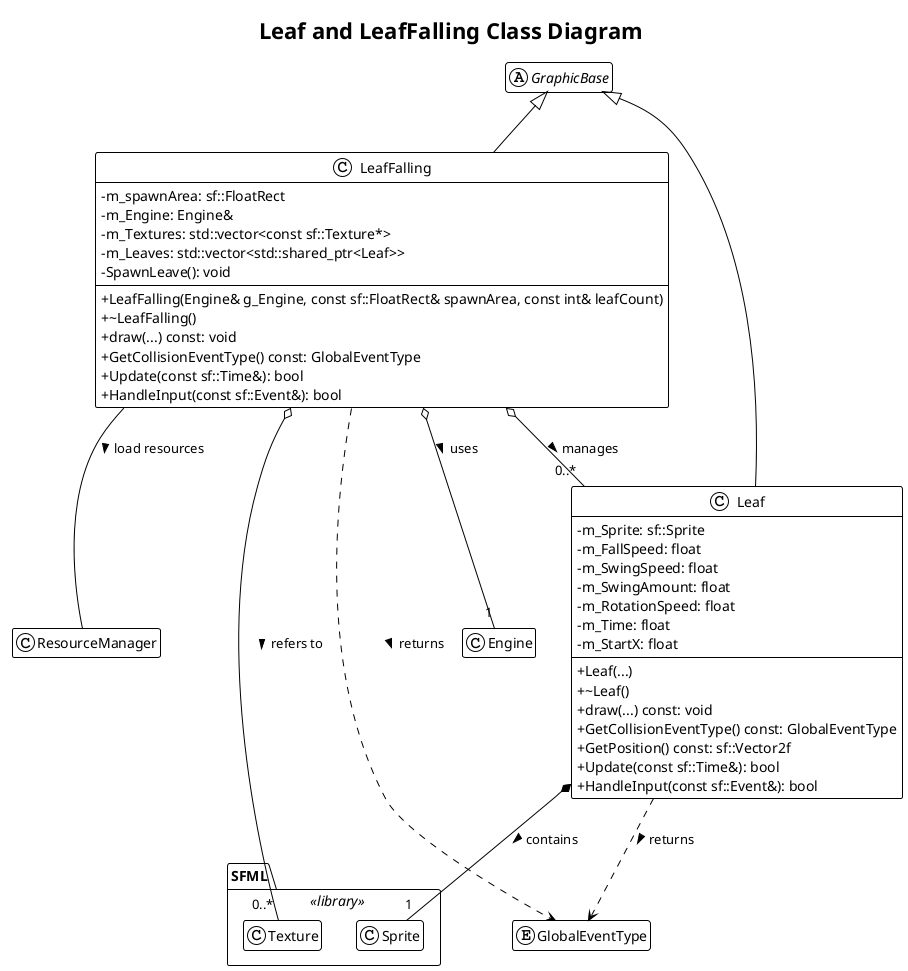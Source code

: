 @startuml
!theme plain
title Leaf and LeafFalling Class Diagram

' Settings
skinparam classAttributeIconSize 0
hide empty members

' --- SFML Library ---
package SFML <<library>> {
}

' --- Application Classes ---
class Engine
enum GlobalEventType
abstract class GraphicBase

class Leaf {
    - m_Sprite: sf::Sprite
    - m_FallSpeed: float
    - m_SwingSpeed: float
    - m_SwingAmount: float
    - m_RotationSpeed: float
    - m_Time: float
    - m_StartX: float
    --
    + Leaf(...)
    + ~Leaf()
    + draw(...) const: void
    + GetCollisionEventType() const: GlobalEventType
    + GetPosition() const: sf::Vector2f
    + Update(const sf::Time&): bool
    + HandleInput(const sf::Event&): bool
}

class LeafFalling {
    - m_spawnArea: sf::FloatRect
    - m_Engine: Engine&
    - m_Textures: std::vector<const sf::Texture*>
    - m_Leaves: std::vector<std::shared_ptr<Leaf>>
    - SpawnLeave(): void
    --
    + LeafFalling(Engine& g_Engine, const sf::FloatRect& spawnArea, const int& leafCount)
    + ~LeafFalling()
    + draw(...) const: void
    + GetCollisionEventType() const: GlobalEventType
    + Update(const sf::Time&): bool
    + HandleInput(const sf::Event&): bool
}

' --- RELATIONSHIPS ---

' ==> Inheritance
GraphicBase <|-- Leaf
GraphicBase <|-- LeafFalling

' ==> Composition
Leaf *-- "1" SFML.Sprite : contains >

' ==> Aggregation
LeafFalling o-- "0..*" Leaf : manages >
LeafFalling o-- "1" Engine : uses >
LeafFalling o-r- "0..*" SFML.Texture : refers to >

' ==> Dependency
Leaf ..> GlobalEventType : returns >
LeafFalling ..> GlobalEventType : returns >
LeafFalling -- ResourceManager : load resources >
@enduml